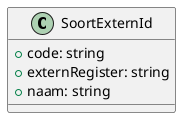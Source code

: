 @startuml
class SoortExternId {
  + code: string
  + externRegister: string
  + naam: string
}
@enduml
